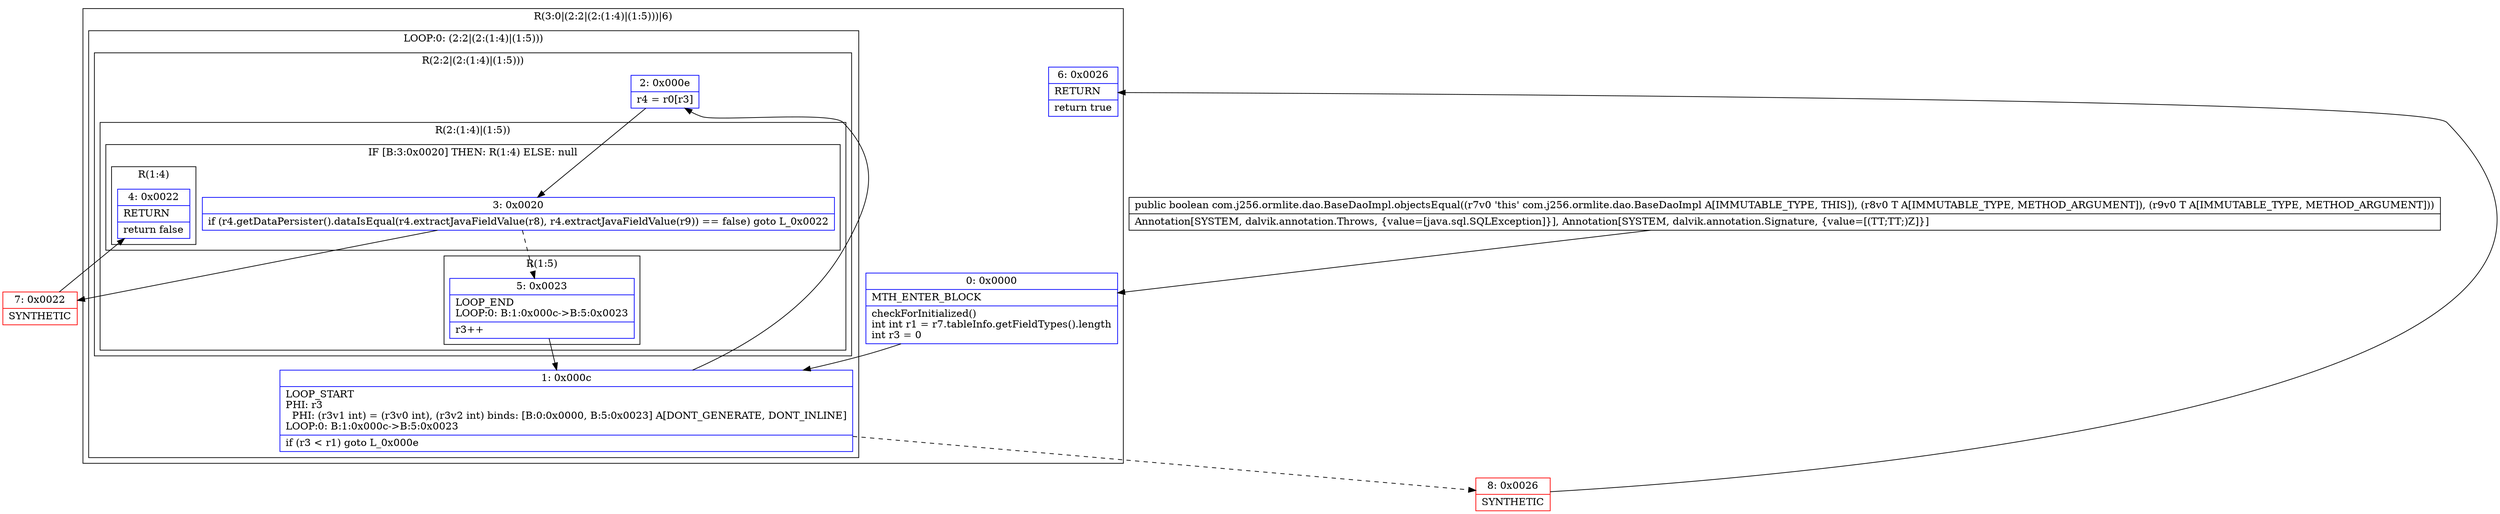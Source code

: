 digraph "CFG forcom.j256.ormlite.dao.BaseDaoImpl.objectsEqual(Ljava\/lang\/Object;Ljava\/lang\/Object;)Z" {
subgraph cluster_Region_1171890867 {
label = "R(3:0|(2:2|(2:(1:4)|(1:5)))|6)";
node [shape=record,color=blue];
Node_0 [shape=record,label="{0\:\ 0x0000|MTH_ENTER_BLOCK\l|checkForInitialized()\lint int r1 = r7.tableInfo.getFieldTypes().length\lint r3 = 0\l}"];
subgraph cluster_LoopRegion_1581822370 {
label = "LOOP:0: (2:2|(2:(1:4)|(1:5)))";
node [shape=record,color=blue];
Node_1 [shape=record,label="{1\:\ 0x000c|LOOP_START\lPHI: r3 \l  PHI: (r3v1 int) = (r3v0 int), (r3v2 int) binds: [B:0:0x0000, B:5:0x0023] A[DONT_GENERATE, DONT_INLINE]\lLOOP:0: B:1:0x000c\-\>B:5:0x0023\l|if (r3 \< r1) goto L_0x000e\l}"];
subgraph cluster_Region_2016568360 {
label = "R(2:2|(2:(1:4)|(1:5)))";
node [shape=record,color=blue];
Node_2 [shape=record,label="{2\:\ 0x000e|r4 = r0[r3]\l}"];
subgraph cluster_Region_1706776713 {
label = "R(2:(1:4)|(1:5))";
node [shape=record,color=blue];
subgraph cluster_IfRegion_1378761969 {
label = "IF [B:3:0x0020] THEN: R(1:4) ELSE: null";
node [shape=record,color=blue];
Node_3 [shape=record,label="{3\:\ 0x0020|if (r4.getDataPersister().dataIsEqual(r4.extractJavaFieldValue(r8), r4.extractJavaFieldValue(r9)) == false) goto L_0x0022\l}"];
subgraph cluster_Region_1398307614 {
label = "R(1:4)";
node [shape=record,color=blue];
Node_4 [shape=record,label="{4\:\ 0x0022|RETURN\l|return false\l}"];
}
}
subgraph cluster_Region_443714974 {
label = "R(1:5)";
node [shape=record,color=blue];
Node_5 [shape=record,label="{5\:\ 0x0023|LOOP_END\lLOOP:0: B:1:0x000c\-\>B:5:0x0023\l|r3++\l}"];
}
}
}
}
Node_6 [shape=record,label="{6\:\ 0x0026|RETURN\l|return true\l}"];
}
Node_7 [shape=record,color=red,label="{7\:\ 0x0022|SYNTHETIC\l}"];
Node_8 [shape=record,color=red,label="{8\:\ 0x0026|SYNTHETIC\l}"];
MethodNode[shape=record,label="{public boolean com.j256.ormlite.dao.BaseDaoImpl.objectsEqual((r7v0 'this' com.j256.ormlite.dao.BaseDaoImpl A[IMMUTABLE_TYPE, THIS]), (r8v0 T A[IMMUTABLE_TYPE, METHOD_ARGUMENT]), (r9v0 T A[IMMUTABLE_TYPE, METHOD_ARGUMENT]))  | Annotation[SYSTEM, dalvik.annotation.Throws, \{value=[java.sql.SQLException]\}], Annotation[SYSTEM, dalvik.annotation.Signature, \{value=[(TT;TT;)Z]\}]\l}"];
MethodNode -> Node_0;
Node_0 -> Node_1;
Node_1 -> Node_2;
Node_1 -> Node_8[style=dashed];
Node_2 -> Node_3;
Node_3 -> Node_5[style=dashed];
Node_3 -> Node_7;
Node_5 -> Node_1;
Node_7 -> Node_4;
Node_8 -> Node_6;
}

